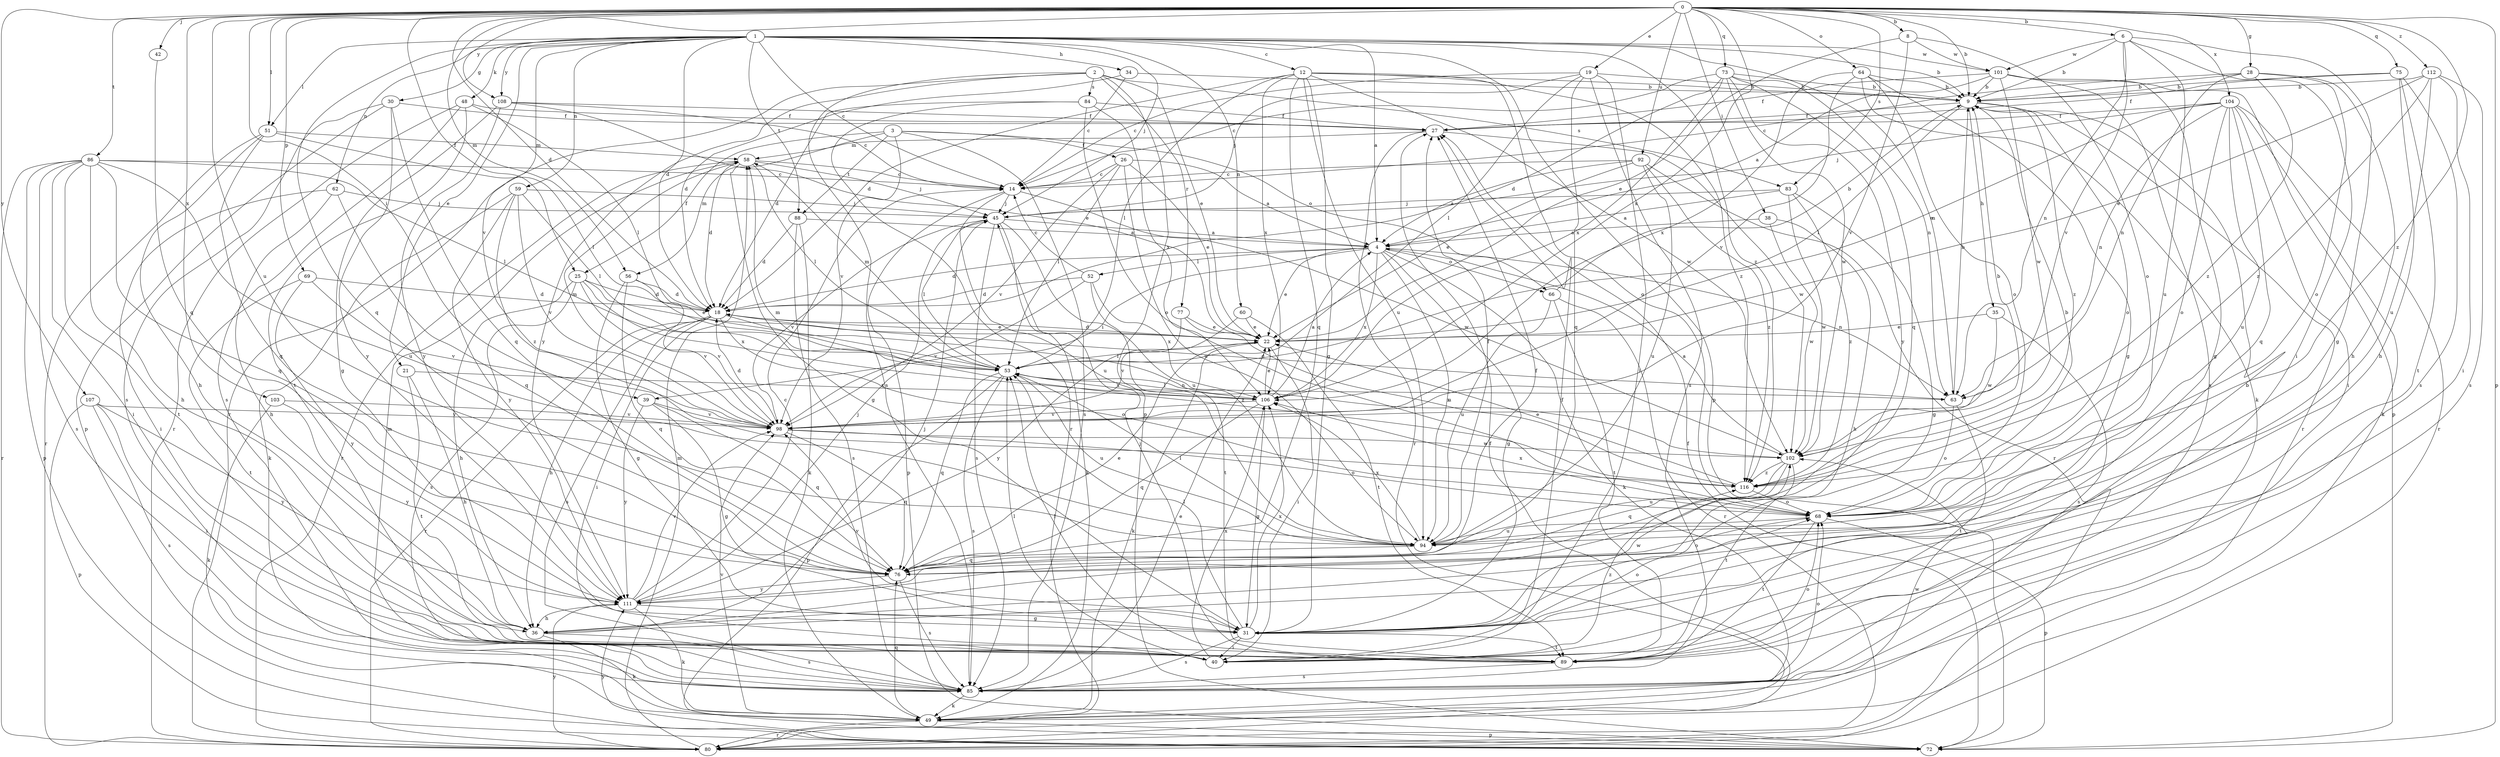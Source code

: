 strict digraph  {
0;
1;
2;
3;
4;
6;
8;
9;
12;
14;
18;
19;
21;
22;
25;
26;
27;
28;
30;
31;
34;
35;
36;
38;
39;
40;
42;
45;
48;
49;
51;
52;
53;
56;
58;
59;
60;
62;
63;
64;
66;
68;
69;
72;
73;
75;
76;
77;
80;
83;
84;
85;
86;
88;
89;
92;
94;
98;
101;
102;
103;
104;
106;
107;
108;
111;
112;
116;
0 -> 6  [label=b];
0 -> 8  [label=b];
0 -> 9  [label=b];
0 -> 18  [label=d];
0 -> 19  [label=e];
0 -> 25  [label=f];
0 -> 28  [label=g];
0 -> 38  [label=i];
0 -> 39  [label=i];
0 -> 42  [label=j];
0 -> 51  [label=l];
0 -> 56  [label=m];
0 -> 64  [label=o];
0 -> 69  [label=p];
0 -> 72  [label=p];
0 -> 73  [label=q];
0 -> 75  [label=q];
0 -> 83  [label=s];
0 -> 86  [label=t];
0 -> 92  [label=u];
0 -> 94  [label=u];
0 -> 103  [label=x];
0 -> 104  [label=x];
0 -> 106  [label=x];
0 -> 107  [label=y];
0 -> 108  [label=y];
0 -> 112  [label=z];
0 -> 116  [label=z];
1 -> 4  [label=a];
1 -> 9  [label=b];
1 -> 12  [label=c];
1 -> 14  [label=c];
1 -> 18  [label=d];
1 -> 21  [label=e];
1 -> 30  [label=g];
1 -> 34  [label=h];
1 -> 45  [label=j];
1 -> 48  [label=k];
1 -> 51  [label=l];
1 -> 59  [label=n];
1 -> 60  [label=n];
1 -> 62  [label=n];
1 -> 63  [label=n];
1 -> 72  [label=p];
1 -> 76  [label=q];
1 -> 88  [label=t];
1 -> 98  [label=v];
1 -> 101  [label=w];
1 -> 108  [label=y];
1 -> 116  [label=z];
2 -> 22  [label=e];
2 -> 72  [label=p];
2 -> 77  [label=r];
2 -> 80  [label=r];
2 -> 83  [label=s];
2 -> 84  [label=s];
2 -> 85  [label=s];
2 -> 111  [label=y];
3 -> 25  [label=f];
3 -> 26  [label=f];
3 -> 56  [label=m];
3 -> 66  [label=o];
3 -> 85  [label=s];
3 -> 88  [label=t];
3 -> 98  [label=v];
4 -> 18  [label=d];
4 -> 22  [label=e];
4 -> 31  [label=g];
4 -> 39  [label=i];
4 -> 49  [label=k];
4 -> 52  [label=l];
4 -> 63  [label=n];
4 -> 66  [label=o];
4 -> 94  [label=u];
4 -> 106  [label=x];
6 -> 9  [label=b];
6 -> 31  [label=g];
6 -> 40  [label=i];
6 -> 63  [label=n];
6 -> 94  [label=u];
6 -> 98  [label=v];
6 -> 101  [label=w];
8 -> 22  [label=e];
8 -> 68  [label=o];
8 -> 98  [label=v];
8 -> 101  [label=w];
9 -> 27  [label=f];
9 -> 35  [label=h];
9 -> 53  [label=l];
9 -> 68  [label=o];
9 -> 80  [label=r];
9 -> 116  [label=z];
12 -> 9  [label=b];
12 -> 18  [label=d];
12 -> 31  [label=g];
12 -> 53  [label=l];
12 -> 68  [label=o];
12 -> 76  [label=q];
12 -> 94  [label=u];
12 -> 102  [label=w];
12 -> 106  [label=x];
12 -> 116  [label=z];
14 -> 45  [label=j];
14 -> 72  [label=p];
14 -> 94  [label=u];
14 -> 102  [label=w];
18 -> 22  [label=e];
18 -> 36  [label=h];
18 -> 40  [label=i];
18 -> 68  [label=o];
18 -> 80  [label=r];
18 -> 85  [label=s];
18 -> 116  [label=z];
19 -> 9  [label=b];
19 -> 14  [label=c];
19 -> 40  [label=i];
19 -> 45  [label=j];
19 -> 53  [label=l];
19 -> 76  [label=q];
19 -> 85  [label=s];
21 -> 36  [label=h];
21 -> 89  [label=t];
21 -> 106  [label=x];
22 -> 18  [label=d];
22 -> 40  [label=i];
22 -> 49  [label=k];
22 -> 53  [label=l];
25 -> 18  [label=d];
25 -> 22  [label=e];
25 -> 36  [label=h];
25 -> 85  [label=s];
25 -> 98  [label=v];
25 -> 106  [label=x];
26 -> 4  [label=a];
26 -> 14  [label=c];
26 -> 22  [label=e];
26 -> 53  [label=l];
26 -> 94  [label=u];
26 -> 98  [label=v];
27 -> 58  [label=m];
27 -> 80  [label=r];
27 -> 102  [label=w];
28 -> 9  [label=b];
28 -> 14  [label=c];
28 -> 36  [label=h];
28 -> 63  [label=n];
28 -> 68  [label=o];
28 -> 116  [label=z];
30 -> 27  [label=f];
30 -> 72  [label=p];
30 -> 76  [label=q];
30 -> 85  [label=s];
30 -> 111  [label=y];
31 -> 40  [label=i];
31 -> 53  [label=l];
31 -> 68  [label=o];
31 -> 85  [label=s];
31 -> 89  [label=t];
31 -> 98  [label=v];
31 -> 102  [label=w];
31 -> 106  [label=x];
34 -> 9  [label=b];
34 -> 14  [label=c];
34 -> 18  [label=d];
35 -> 22  [label=e];
35 -> 85  [label=s];
35 -> 102  [label=w];
36 -> 45  [label=j];
36 -> 49  [label=k];
36 -> 85  [label=s];
38 -> 4  [label=a];
38 -> 36  [label=h];
38 -> 102  [label=w];
39 -> 31  [label=g];
39 -> 76  [label=q];
39 -> 98  [label=v];
39 -> 111  [label=y];
40 -> 27  [label=f];
40 -> 53  [label=l];
40 -> 106  [label=x];
40 -> 116  [label=z];
42 -> 76  [label=q];
45 -> 4  [label=a];
45 -> 49  [label=k];
45 -> 53  [label=l];
45 -> 85  [label=s];
45 -> 94  [label=u];
45 -> 98  [label=v];
48 -> 27  [label=f];
48 -> 53  [label=l];
48 -> 80  [label=r];
48 -> 85  [label=s];
48 -> 89  [label=t];
49 -> 72  [label=p];
49 -> 76  [label=q];
49 -> 80  [label=r];
49 -> 98  [label=v];
49 -> 102  [label=w];
51 -> 36  [label=h];
51 -> 53  [label=l];
51 -> 58  [label=m];
51 -> 76  [label=q];
51 -> 80  [label=r];
52 -> 14  [label=c];
52 -> 18  [label=d];
52 -> 89  [label=t];
52 -> 98  [label=v];
52 -> 106  [label=x];
53 -> 58  [label=m];
53 -> 63  [label=n];
53 -> 72  [label=p];
53 -> 76  [label=q];
53 -> 85  [label=s];
53 -> 94  [label=u];
53 -> 106  [label=x];
56 -> 18  [label=d];
56 -> 31  [label=g];
56 -> 76  [label=q];
56 -> 98  [label=v];
58 -> 14  [label=c];
58 -> 18  [label=d];
58 -> 31  [label=g];
58 -> 45  [label=j];
58 -> 53  [label=l];
58 -> 80  [label=r];
59 -> 45  [label=j];
59 -> 49  [label=k];
59 -> 53  [label=l];
59 -> 98  [label=v];
59 -> 111  [label=y];
59 -> 116  [label=z];
60 -> 22  [label=e];
60 -> 89  [label=t];
60 -> 98  [label=v];
62 -> 36  [label=h];
62 -> 40  [label=i];
62 -> 45  [label=j];
62 -> 76  [label=q];
63 -> 9  [label=b];
63 -> 18  [label=d];
63 -> 68  [label=o];
63 -> 89  [label=t];
64 -> 9  [label=b];
64 -> 31  [label=g];
64 -> 49  [label=k];
64 -> 68  [label=o];
64 -> 98  [label=v];
64 -> 106  [label=x];
66 -> 9  [label=b];
66 -> 80  [label=r];
66 -> 89  [label=t];
66 -> 94  [label=u];
68 -> 9  [label=b];
68 -> 72  [label=p];
68 -> 89  [label=t];
68 -> 94  [label=u];
68 -> 106  [label=x];
69 -> 18  [label=d];
69 -> 89  [label=t];
69 -> 98  [label=v];
69 -> 111  [label=y];
72 -> 27  [label=f];
72 -> 111  [label=y];
73 -> 9  [label=b];
73 -> 14  [label=c];
73 -> 18  [label=d];
73 -> 63  [label=n];
73 -> 76  [label=q];
73 -> 102  [label=w];
73 -> 106  [label=x];
73 -> 111  [label=y];
75 -> 9  [label=b];
75 -> 27  [label=f];
75 -> 36  [label=h];
75 -> 85  [label=s];
75 -> 89  [label=t];
76 -> 22  [label=e];
76 -> 68  [label=o];
76 -> 85  [label=s];
76 -> 111  [label=y];
77 -> 22  [label=e];
77 -> 111  [label=y];
77 -> 116  [label=z];
80 -> 27  [label=f];
80 -> 58  [label=m];
80 -> 111  [label=y];
83 -> 4  [label=a];
83 -> 31  [label=g];
83 -> 45  [label=j];
83 -> 102  [label=w];
83 -> 116  [label=z];
84 -> 18  [label=d];
84 -> 27  [label=f];
84 -> 68  [label=o];
84 -> 80  [label=r];
84 -> 106  [label=x];
85 -> 22  [label=e];
85 -> 49  [label=k];
85 -> 58  [label=m];
85 -> 68  [label=o];
86 -> 14  [label=c];
86 -> 36  [label=h];
86 -> 40  [label=i];
86 -> 53  [label=l];
86 -> 72  [label=p];
86 -> 76  [label=q];
86 -> 80  [label=r];
86 -> 85  [label=s];
86 -> 89  [label=t];
86 -> 94  [label=u];
88 -> 4  [label=a];
88 -> 18  [label=d];
88 -> 49  [label=k];
88 -> 85  [label=s];
89 -> 9  [label=b];
89 -> 45  [label=j];
89 -> 53  [label=l];
89 -> 68  [label=o];
89 -> 85  [label=s];
92 -> 4  [label=a];
92 -> 14  [label=c];
92 -> 22  [label=e];
92 -> 80  [label=r];
92 -> 94  [label=u];
92 -> 116  [label=z];
94 -> 27  [label=f];
94 -> 53  [label=l];
94 -> 76  [label=q];
94 -> 106  [label=x];
98 -> 18  [label=d];
98 -> 58  [label=m];
98 -> 68  [label=o];
98 -> 76  [label=q];
98 -> 102  [label=w];
101 -> 4  [label=a];
101 -> 9  [label=b];
101 -> 27  [label=f];
101 -> 31  [label=g];
101 -> 72  [label=p];
101 -> 85  [label=s];
101 -> 102  [label=w];
102 -> 4  [label=a];
102 -> 9  [label=b];
102 -> 58  [label=m];
102 -> 76  [label=q];
102 -> 89  [label=t];
102 -> 94  [label=u];
102 -> 116  [label=z];
103 -> 49  [label=k];
103 -> 98  [label=v];
103 -> 111  [label=y];
104 -> 22  [label=e];
104 -> 27  [label=f];
104 -> 40  [label=i];
104 -> 45  [label=j];
104 -> 49  [label=k];
104 -> 63  [label=n];
104 -> 68  [label=o];
104 -> 76  [label=q];
104 -> 80  [label=r];
104 -> 94  [label=u];
106 -> 4  [label=a];
106 -> 22  [label=e];
106 -> 31  [label=g];
106 -> 53  [label=l];
106 -> 76  [label=q];
106 -> 98  [label=v];
107 -> 40  [label=i];
107 -> 72  [label=p];
107 -> 85  [label=s];
107 -> 98  [label=v];
107 -> 111  [label=y];
108 -> 14  [label=c];
108 -> 22  [label=e];
108 -> 27  [label=f];
108 -> 31  [label=g];
108 -> 111  [label=y];
111 -> 14  [label=c];
111 -> 27  [label=f];
111 -> 31  [label=g];
111 -> 36  [label=h];
111 -> 45  [label=j];
111 -> 49  [label=k];
111 -> 98  [label=v];
112 -> 9  [label=b];
112 -> 22  [label=e];
112 -> 40  [label=i];
112 -> 85  [label=s];
112 -> 94  [label=u];
112 -> 116  [label=z];
116 -> 22  [label=e];
116 -> 68  [label=o];
}
